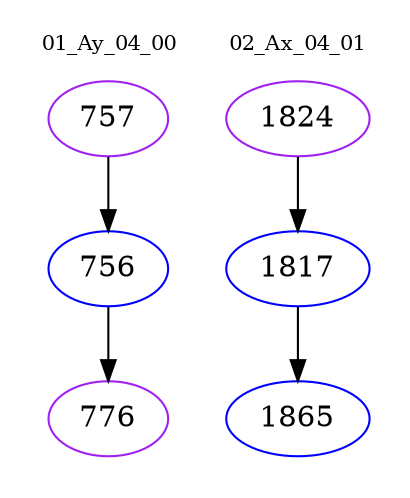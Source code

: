 digraph{
subgraph cluster_0 {
color = white
label = "01_Ay_04_00";
fontsize=10;
T0_757 [label="757", color="purple"]
T0_757 -> T0_756 [color="black"]
T0_756 [label="756", color="blue"]
T0_756 -> T0_776 [color="black"]
T0_776 [label="776", color="purple"]
}
subgraph cluster_1 {
color = white
label = "02_Ax_04_01";
fontsize=10;
T1_1824 [label="1824", color="purple"]
T1_1824 -> T1_1817 [color="black"]
T1_1817 [label="1817", color="blue"]
T1_1817 -> T1_1865 [color="black"]
T1_1865 [label="1865", color="blue"]
}
}
